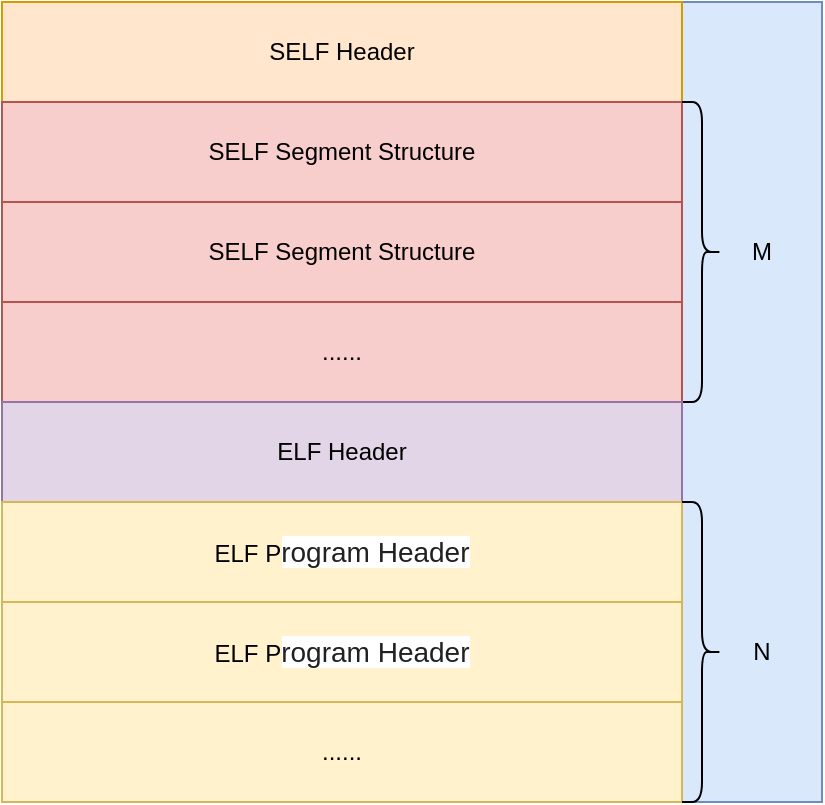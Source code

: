 <mxfile version="24.2.5" type="device">
  <diagram name="Page-1" id="IBlceshqKVCrjJ3YAyqM">
    <mxGraphModel dx="2074" dy="1205" grid="1" gridSize="10" guides="1" tooltips="1" connect="1" arrows="1" fold="1" page="1" pageScale="1" pageWidth="827" pageHeight="1169" math="0" shadow="0">
      <root>
        <mxCell id="0" />
        <mxCell id="1" parent="0" />
        <mxCell id="4HQ57-9MTVag5sjAasVg-13" value="" style="rounded=0;whiteSpace=wrap;html=1;fillColor=#dae8fc;strokeColor=#6c8ebf;" vertex="1" parent="1">
          <mxGeometry x="140" y="430" width="410" height="400" as="geometry" />
        </mxCell>
        <mxCell id="4HQ57-9MTVag5sjAasVg-1" value="SELF Header" style="rounded=0;whiteSpace=wrap;html=1;fillColor=#ffe6cc;strokeColor=#d79b00;" vertex="1" parent="1">
          <mxGeometry x="140" y="430" width="340" height="50" as="geometry" />
        </mxCell>
        <mxCell id="4HQ57-9MTVag5sjAasVg-2" value="SELF Segment Structure" style="rounded=0;whiteSpace=wrap;html=1;fillColor=#f8cecc;strokeColor=#b85450;" vertex="1" parent="1">
          <mxGeometry x="140" y="480" width="340" height="50" as="geometry" />
        </mxCell>
        <mxCell id="4HQ57-9MTVag5sjAasVg-3" value="SELF Segment Structure" style="rounded=0;whiteSpace=wrap;html=1;fillColor=#f8cecc;strokeColor=#b85450;" vertex="1" parent="1">
          <mxGeometry x="140" y="530" width="340" height="50" as="geometry" />
        </mxCell>
        <mxCell id="4HQ57-9MTVag5sjAasVg-4" value="......" style="rounded=0;whiteSpace=wrap;html=1;fillColor=#f8cecc;strokeColor=#b85450;" vertex="1" parent="1">
          <mxGeometry x="140" y="580" width="340" height="50" as="geometry" />
        </mxCell>
        <mxCell id="4HQ57-9MTVag5sjAasVg-5" value="" style="shape=curlyBracket;whiteSpace=wrap;html=1;rounded=1;flipH=1;labelPosition=right;verticalLabelPosition=middle;align=left;verticalAlign=middle;" vertex="1" parent="1">
          <mxGeometry x="480" y="480" width="20" height="150" as="geometry" />
        </mxCell>
        <mxCell id="4HQ57-9MTVag5sjAasVg-6" value="M" style="text;html=1;align=center;verticalAlign=middle;whiteSpace=wrap;rounded=0;" vertex="1" parent="1">
          <mxGeometry x="500" y="540" width="40" height="30" as="geometry" />
        </mxCell>
        <mxCell id="4HQ57-9MTVag5sjAasVg-7" value="ELF Header" style="rounded=0;whiteSpace=wrap;html=1;fillColor=#e1d5e7;strokeColor=#9673a6;" vertex="1" parent="1">
          <mxGeometry x="140" y="630" width="340" height="50" as="geometry" />
        </mxCell>
        <mxCell id="4HQ57-9MTVag5sjAasVg-8" value="ELF P&lt;span style=&quot;color: rgb(32, 33, 34); font-family: sans-serif; font-size: 14px; text-align: start; background-color: rgb(255, 255, 255);&quot;&gt;rogram Header&lt;/span&gt;" style="rounded=0;whiteSpace=wrap;html=1;fillColor=#fff2cc;strokeColor=#d6b656;" vertex="1" parent="1">
          <mxGeometry x="140" y="680" width="340" height="50" as="geometry" />
        </mxCell>
        <mxCell id="4HQ57-9MTVag5sjAasVg-9" value="ELF P&lt;span style=&quot;color: rgb(32, 33, 34); font-family: sans-serif; font-size: 14px; text-align: start; background-color: rgb(255, 255, 255);&quot;&gt;rogram Header&lt;/span&gt;" style="rounded=0;whiteSpace=wrap;html=1;fillColor=#fff2cc;strokeColor=#d6b656;" vertex="1" parent="1">
          <mxGeometry x="140" y="730" width="340" height="50" as="geometry" />
        </mxCell>
        <mxCell id="4HQ57-9MTVag5sjAasVg-10" value="......" style="rounded=0;whiteSpace=wrap;html=1;fillColor=#fff2cc;strokeColor=#d6b656;" vertex="1" parent="1">
          <mxGeometry x="140" y="780" width="340" height="50" as="geometry" />
        </mxCell>
        <mxCell id="4HQ57-9MTVag5sjAasVg-11" value="" style="shape=curlyBracket;whiteSpace=wrap;html=1;rounded=1;flipH=1;labelPosition=right;verticalLabelPosition=middle;align=left;verticalAlign=middle;" vertex="1" parent="1">
          <mxGeometry x="480" y="680" width="20" height="150" as="geometry" />
        </mxCell>
        <mxCell id="4HQ57-9MTVag5sjAasVg-12" value="N" style="text;html=1;align=center;verticalAlign=middle;whiteSpace=wrap;rounded=0;" vertex="1" parent="1">
          <mxGeometry x="500" y="740" width="40" height="30" as="geometry" />
        </mxCell>
      </root>
    </mxGraphModel>
  </diagram>
</mxfile>

